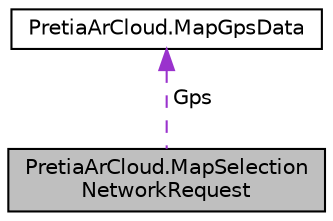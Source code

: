 digraph "PretiaArCloud.MapSelectionNetworkRequest"
{
 // LATEX_PDF_SIZE
  edge [fontname="Helvetica",fontsize="10",labelfontname="Helvetica",labelfontsize="10"];
  node [fontname="Helvetica",fontsize="10",shape=record];
  Node1 [label="PretiaArCloud.MapSelection\lNetworkRequest",height=0.2,width=0.4,color="black", fillcolor="grey75", style="filled", fontcolor="black",tooltip=" "];
  Node2 -> Node1 [dir="back",color="darkorchid3",fontsize="10",style="dashed",label=" Gps" ,fontname="Helvetica"];
  Node2 [label="PretiaArCloud.MapGpsData",height=0.2,width=0.4,color="black", fillcolor="white", style="filled",URL="$classPretiaArCloud_1_1MapGpsData.html",tooltip=" "];
}
